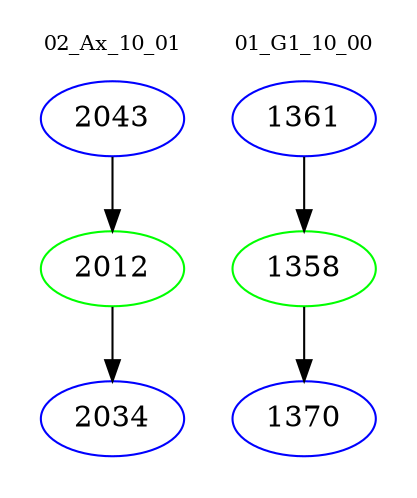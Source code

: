 digraph{
subgraph cluster_0 {
color = white
label = "02_Ax_10_01";
fontsize=10;
T0_2043 [label="2043", color="blue"]
T0_2043 -> T0_2012 [color="black"]
T0_2012 [label="2012", color="green"]
T0_2012 -> T0_2034 [color="black"]
T0_2034 [label="2034", color="blue"]
}
subgraph cluster_1 {
color = white
label = "01_G1_10_00";
fontsize=10;
T1_1361 [label="1361", color="blue"]
T1_1361 -> T1_1358 [color="black"]
T1_1358 [label="1358", color="green"]
T1_1358 -> T1_1370 [color="black"]
T1_1370 [label="1370", color="blue"]
}
}
